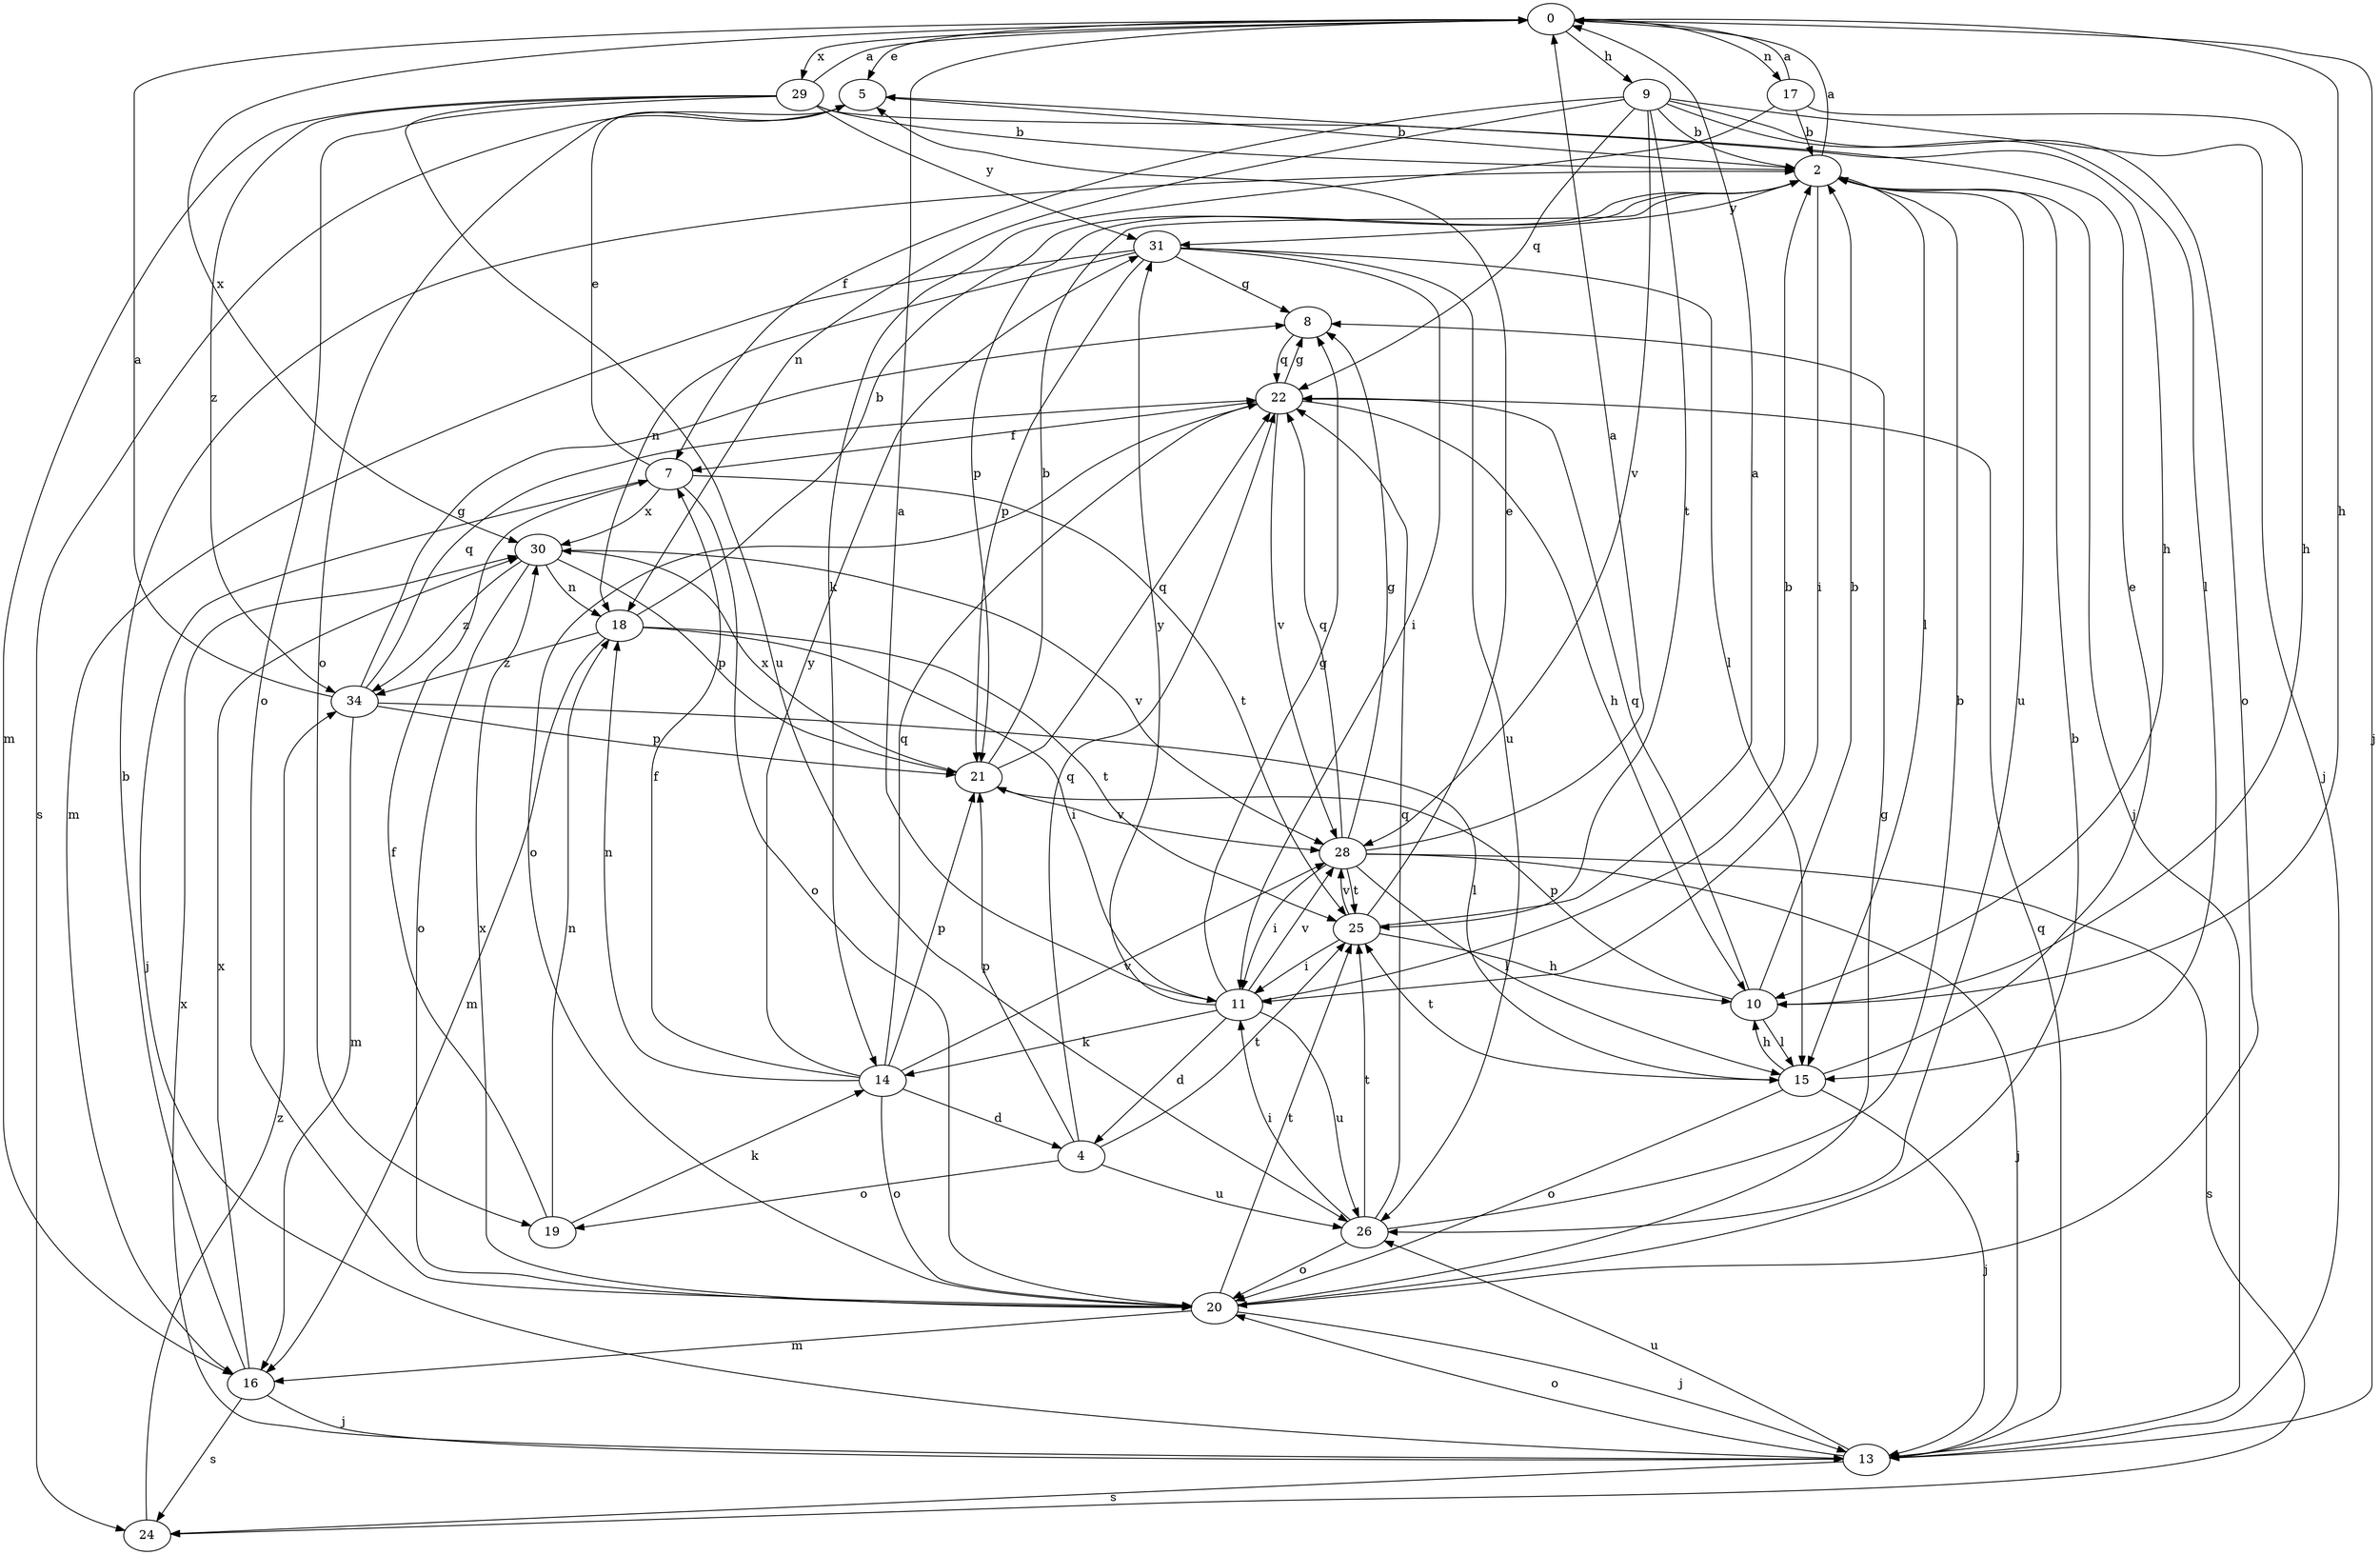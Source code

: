 strict digraph  {
0;
2;
4;
5;
7;
8;
9;
10;
11;
13;
14;
15;
16;
17;
18;
19;
20;
21;
22;
24;
25;
26;
28;
29;
30;
31;
34;
0 -> 5  [label=e];
0 -> 9  [label=h];
0 -> 10  [label=h];
0 -> 13  [label=j];
0 -> 17  [label=n];
0 -> 29  [label=x];
0 -> 30  [label=x];
2 -> 0  [label=a];
2 -> 11  [label=i];
2 -> 13  [label=j];
2 -> 15  [label=l];
2 -> 21  [label=p];
2 -> 26  [label=u];
2 -> 31  [label=y];
4 -> 19  [label=o];
4 -> 21  [label=p];
4 -> 22  [label=q];
4 -> 25  [label=t];
4 -> 26  [label=u];
5 -> 2  [label=b];
5 -> 19  [label=o];
5 -> 24  [label=s];
7 -> 5  [label=e];
7 -> 13  [label=j];
7 -> 20  [label=o];
7 -> 25  [label=t];
7 -> 30  [label=x];
8 -> 22  [label=q];
9 -> 2  [label=b];
9 -> 7  [label=f];
9 -> 13  [label=j];
9 -> 15  [label=l];
9 -> 18  [label=n];
9 -> 20  [label=o];
9 -> 22  [label=q];
9 -> 25  [label=t];
9 -> 28  [label=v];
10 -> 2  [label=b];
10 -> 15  [label=l];
10 -> 21  [label=p];
10 -> 22  [label=q];
11 -> 0  [label=a];
11 -> 2  [label=b];
11 -> 4  [label=d];
11 -> 8  [label=g];
11 -> 14  [label=k];
11 -> 26  [label=u];
11 -> 28  [label=v];
11 -> 31  [label=y];
13 -> 20  [label=o];
13 -> 22  [label=q];
13 -> 24  [label=s];
13 -> 26  [label=u];
13 -> 30  [label=x];
14 -> 4  [label=d];
14 -> 7  [label=f];
14 -> 18  [label=n];
14 -> 20  [label=o];
14 -> 21  [label=p];
14 -> 22  [label=q];
14 -> 28  [label=v];
14 -> 31  [label=y];
15 -> 5  [label=e];
15 -> 10  [label=h];
15 -> 13  [label=j];
15 -> 20  [label=o];
15 -> 25  [label=t];
16 -> 2  [label=b];
16 -> 13  [label=j];
16 -> 24  [label=s];
16 -> 30  [label=x];
17 -> 0  [label=a];
17 -> 2  [label=b];
17 -> 10  [label=h];
17 -> 14  [label=k];
18 -> 2  [label=b];
18 -> 11  [label=i];
18 -> 16  [label=m];
18 -> 25  [label=t];
18 -> 34  [label=z];
19 -> 7  [label=f];
19 -> 14  [label=k];
19 -> 18  [label=n];
20 -> 2  [label=b];
20 -> 8  [label=g];
20 -> 13  [label=j];
20 -> 16  [label=m];
20 -> 25  [label=t];
20 -> 30  [label=x];
21 -> 2  [label=b];
21 -> 22  [label=q];
21 -> 28  [label=v];
21 -> 30  [label=x];
22 -> 7  [label=f];
22 -> 8  [label=g];
22 -> 10  [label=h];
22 -> 20  [label=o];
22 -> 28  [label=v];
24 -> 34  [label=z];
25 -> 0  [label=a];
25 -> 5  [label=e];
25 -> 10  [label=h];
25 -> 11  [label=i];
25 -> 28  [label=v];
26 -> 2  [label=b];
26 -> 11  [label=i];
26 -> 20  [label=o];
26 -> 22  [label=q];
26 -> 25  [label=t];
28 -> 0  [label=a];
28 -> 8  [label=g];
28 -> 11  [label=i];
28 -> 13  [label=j];
28 -> 15  [label=l];
28 -> 22  [label=q];
28 -> 24  [label=s];
28 -> 25  [label=t];
29 -> 0  [label=a];
29 -> 2  [label=b];
29 -> 10  [label=h];
29 -> 16  [label=m];
29 -> 20  [label=o];
29 -> 26  [label=u];
29 -> 31  [label=y];
29 -> 34  [label=z];
30 -> 18  [label=n];
30 -> 20  [label=o];
30 -> 21  [label=p];
30 -> 28  [label=v];
30 -> 34  [label=z];
31 -> 8  [label=g];
31 -> 11  [label=i];
31 -> 15  [label=l];
31 -> 16  [label=m];
31 -> 18  [label=n];
31 -> 21  [label=p];
31 -> 26  [label=u];
34 -> 0  [label=a];
34 -> 8  [label=g];
34 -> 15  [label=l];
34 -> 16  [label=m];
34 -> 21  [label=p];
34 -> 22  [label=q];
}
